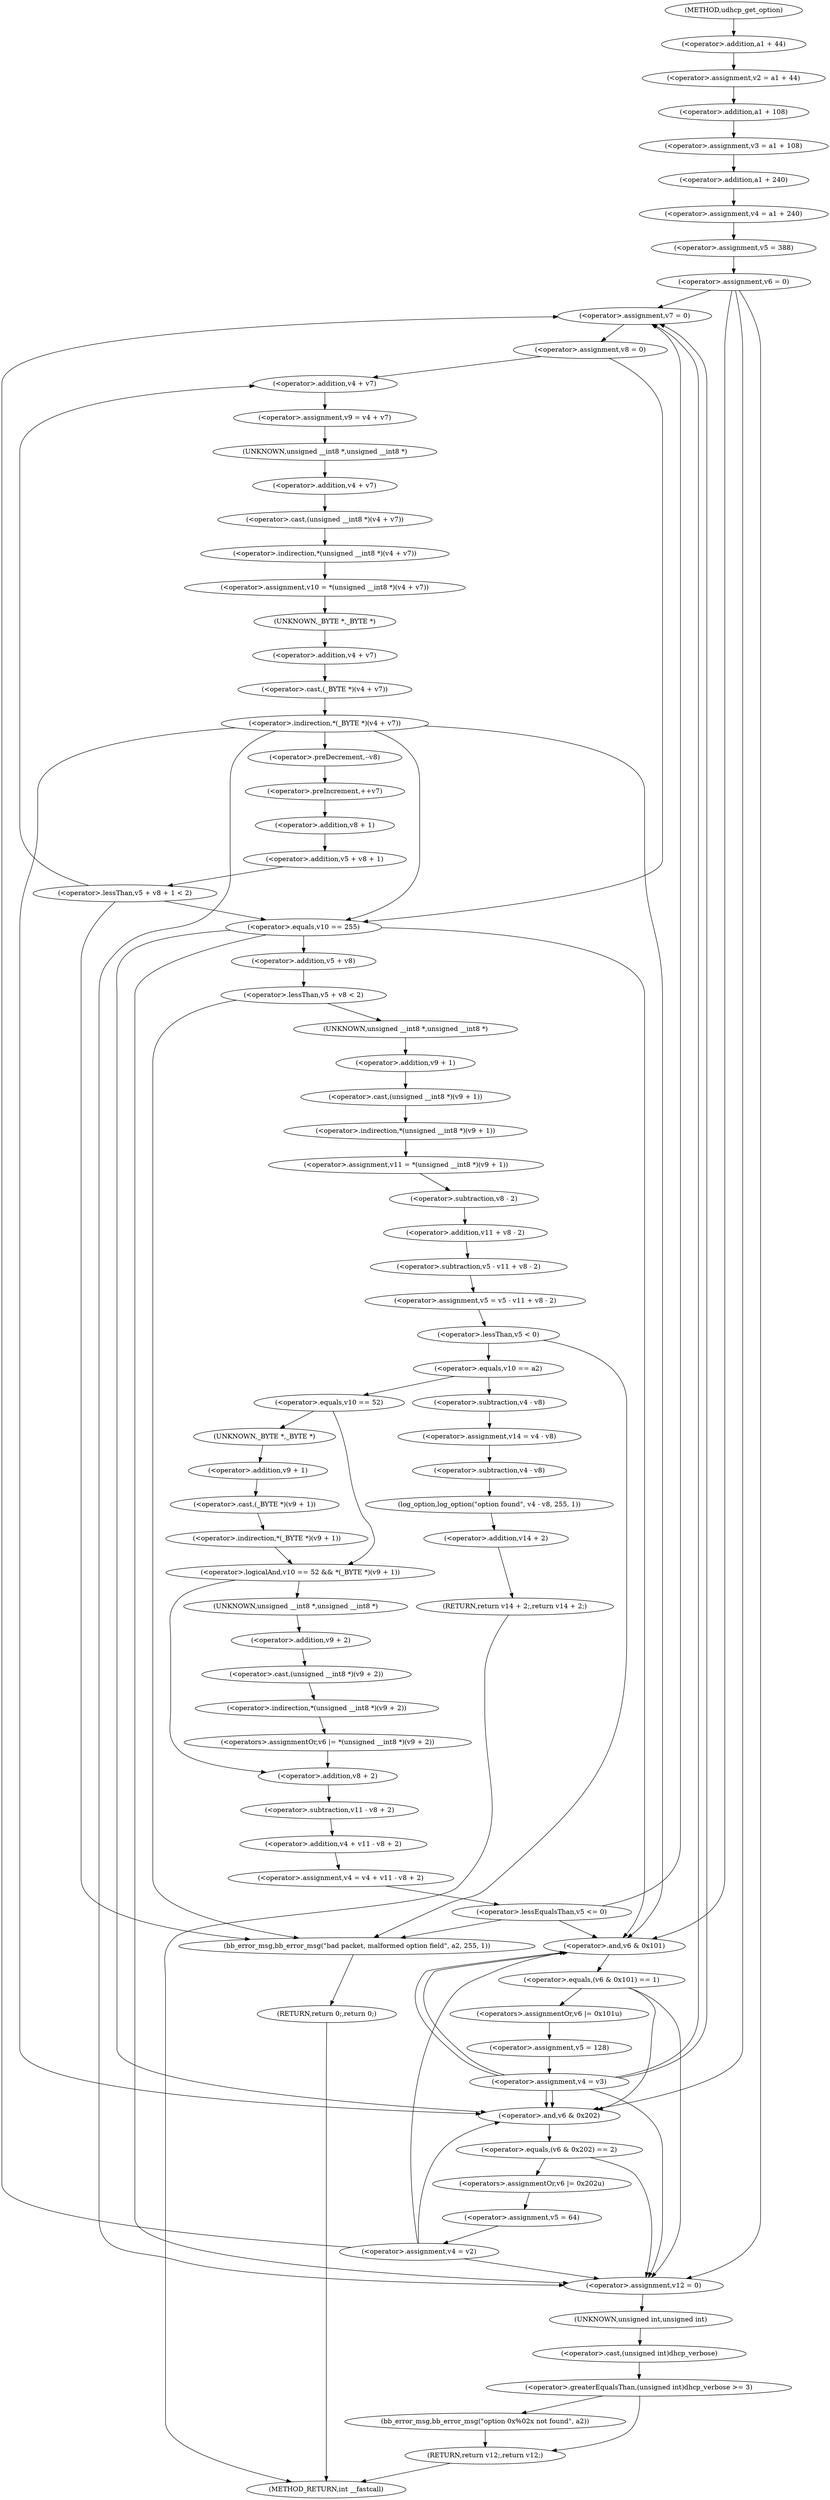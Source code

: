 digraph udhcp_get_option {  
"1000129" [label = "(<operator>.assignment,v2 = a1 + 44)" ]
"1000131" [label = "(<operator>.addition,a1 + 44)" ]
"1000134" [label = "(<operator>.assignment,v3 = a1 + 108)" ]
"1000136" [label = "(<operator>.addition,a1 + 108)" ]
"1000139" [label = "(<operator>.assignment,v4 = a1 + 240)" ]
"1000141" [label = "(<operator>.addition,a1 + 240)" ]
"1000144" [label = "(<operator>.assignment,v5 = 388)" ]
"1000147" [label = "(<operator>.assignment,v6 = 0)" ]
"1000159" [label = "(<operator>.assignment,v7 = 0)" ]
"1000162" [label = "(<operator>.assignment,v8 = 0)" ]
"1000168" [label = "(<operator>.assignment,v9 = v4 + v7)" ]
"1000170" [label = "(<operator>.addition,v4 + v7)" ]
"1000173" [label = "(<operator>.assignment,v10 = *(unsigned __int8 *)(v4 + v7))" ]
"1000175" [label = "(<operator>.indirection,*(unsigned __int8 *)(v4 + v7))" ]
"1000176" [label = "(<operator>.cast,(unsigned __int8 *)(v4 + v7))" ]
"1000177" [label = "(UNKNOWN,unsigned __int8 *,unsigned __int8 *)" ]
"1000178" [label = "(<operator>.addition,v4 + v7)" ]
"1000182" [label = "(<operator>.indirection,*(_BYTE *)(v4 + v7))" ]
"1000183" [label = "(<operator>.cast,(_BYTE *)(v4 + v7))" ]
"1000184" [label = "(UNKNOWN,_BYTE *,_BYTE *)" ]
"1000185" [label = "(<operator>.addition,v4 + v7)" ]
"1000189" [label = "(<operator>.preDecrement,--v8)" ]
"1000191" [label = "(<operator>.preIncrement,++v7)" ]
"1000194" [label = "(<operator>.lessThan,v5 + v8 + 1 < 2)" ]
"1000195" [label = "(<operator>.addition,v5 + v8 + 1)" ]
"1000197" [label = "(<operator>.addition,v8 + 1)" ]
"1000203" [label = "(<operator>.equals,v10 == 255)" ]
"1000208" [label = "(<operator>.lessThan,v5 + v8 < 2)" ]
"1000209" [label = "(<operator>.addition,v5 + v8)" ]
"1000214" [label = "(<operator>.assignment,v11 = *(unsigned __int8 *)(v9 + 1))" ]
"1000216" [label = "(<operator>.indirection,*(unsigned __int8 *)(v9 + 1))" ]
"1000217" [label = "(<operator>.cast,(unsigned __int8 *)(v9 + 1))" ]
"1000218" [label = "(UNKNOWN,unsigned __int8 *,unsigned __int8 *)" ]
"1000219" [label = "(<operator>.addition,v9 + 1)" ]
"1000222" [label = "(<operator>.assignment,v5 = v5 - v11 + v8 - 2)" ]
"1000224" [label = "(<operator>.subtraction,v5 - v11 + v8 - 2)" ]
"1000226" [label = "(<operator>.addition,v11 + v8 - 2)" ]
"1000228" [label = "(<operator>.subtraction,v8 - 2)" ]
"1000232" [label = "(<operator>.lessThan,v5 < 0)" ]
"1000237" [label = "(<operator>.equals,v10 == a2)" ]
"1000241" [label = "(<operator>.assignment,v14 = v4 - v8)" ]
"1000243" [label = "(<operator>.subtraction,v4 - v8)" ]
"1000246" [label = "(log_option,log_option(\"option found\", v4 - v8, 255, 1))" ]
"1000248" [label = "(<operator>.subtraction,v4 - v8)" ]
"1000253" [label = "(RETURN,return v14 + 2;,return v14 + 2;)" ]
"1000254" [label = "(<operator>.addition,v14 + 2)" ]
"1000258" [label = "(<operator>.logicalAnd,v10 == 52 && *(_BYTE *)(v9 + 1))" ]
"1000259" [label = "(<operator>.equals,v10 == 52)" ]
"1000262" [label = "(<operator>.indirection,*(_BYTE *)(v9 + 1))" ]
"1000263" [label = "(<operator>.cast,(_BYTE *)(v9 + 1))" ]
"1000264" [label = "(UNKNOWN,_BYTE *,_BYTE *)" ]
"1000265" [label = "(<operator>.addition,v9 + 1)" ]
"1000268" [label = "(<operators>.assignmentOr,v6 |= *(unsigned __int8 *)(v9 + 2))" ]
"1000270" [label = "(<operator>.indirection,*(unsigned __int8 *)(v9 + 2))" ]
"1000271" [label = "(<operator>.cast,(unsigned __int8 *)(v9 + 2))" ]
"1000272" [label = "(UNKNOWN,unsigned __int8 *,unsigned __int8 *)" ]
"1000273" [label = "(<operator>.addition,v9 + 2)" ]
"1000276" [label = "(<operator>.assignment,v4 = v4 + v11 - v8 + 2)" ]
"1000278" [label = "(<operator>.addition,v4 + v11 - v8 + 2)" ]
"1000280" [label = "(<operator>.subtraction,v11 - v8 + 2)" ]
"1000282" [label = "(<operator>.addition,v8 + 2)" ]
"1000286" [label = "(<operator>.lessEqualsThan,v5 <= 0)" ]
"1000291" [label = "(bb_error_msg,bb_error_msg(\"bad packet, malformed option field\", a2, 255, 1))" ]
"1000296" [label = "(RETURN,return 0;,return 0;)" ]
"1000299" [label = "(<operator>.equals,(v6 & 0x101) == 1)" ]
"1000300" [label = "(<operator>.and,v6 & 0x101)" ]
"1000305" [label = "(<operators>.assignmentOr,v6 |= 0x101u)" ]
"1000308" [label = "(<operator>.assignment,v5 = 128)" ]
"1000311" [label = "(<operator>.assignment,v4 = v3)" ]
"1000317" [label = "(<operator>.equals,(v6 & 0x202) == 2)" ]
"1000318" [label = "(<operator>.and,v6 & 0x202)" ]
"1000323" [label = "(<operators>.assignmentOr,v6 |= 0x202u)" ]
"1000326" [label = "(<operator>.assignment,v5 = 64)" ]
"1000329" [label = "(<operator>.assignment,v4 = v2)" ]
"1000334" [label = "(<operator>.assignment,v12 = 0)" ]
"1000338" [label = "(<operator>.greaterEqualsThan,(unsigned int)dhcp_verbose >= 3)" ]
"1000339" [label = "(<operator>.cast,(unsigned int)dhcp_verbose)" ]
"1000340" [label = "(UNKNOWN,unsigned int,unsigned int)" ]
"1000343" [label = "(bb_error_msg,bb_error_msg(\"option 0x%02x not found\", a2))" ]
"1000346" [label = "(RETURN,return v12;,return v12;)" ]
"1000113" [label = "(METHOD,udhcp_get_option)" ]
"1000348" [label = "(METHOD_RETURN,int __fastcall)" ]
  "1000129" -> "1000136" 
  "1000131" -> "1000129" 
  "1000134" -> "1000141" 
  "1000136" -> "1000134" 
  "1000139" -> "1000144" 
  "1000141" -> "1000139" 
  "1000144" -> "1000147" 
  "1000147" -> "1000159" 
  "1000147" -> "1000300" 
  "1000147" -> "1000318" 
  "1000147" -> "1000334" 
  "1000159" -> "1000162" 
  "1000162" -> "1000170" 
  "1000162" -> "1000203" 
  "1000168" -> "1000177" 
  "1000170" -> "1000168" 
  "1000173" -> "1000184" 
  "1000175" -> "1000173" 
  "1000176" -> "1000175" 
  "1000177" -> "1000178" 
  "1000178" -> "1000176" 
  "1000182" -> "1000203" 
  "1000182" -> "1000300" 
  "1000182" -> "1000318" 
  "1000182" -> "1000334" 
  "1000182" -> "1000189" 
  "1000183" -> "1000182" 
  "1000184" -> "1000185" 
  "1000185" -> "1000183" 
  "1000189" -> "1000191" 
  "1000191" -> "1000197" 
  "1000194" -> "1000170" 
  "1000194" -> "1000203" 
  "1000194" -> "1000291" 
  "1000195" -> "1000194" 
  "1000197" -> "1000195" 
  "1000203" -> "1000300" 
  "1000203" -> "1000318" 
  "1000203" -> "1000334" 
  "1000203" -> "1000209" 
  "1000208" -> "1000291" 
  "1000208" -> "1000218" 
  "1000209" -> "1000208" 
  "1000214" -> "1000228" 
  "1000216" -> "1000214" 
  "1000217" -> "1000216" 
  "1000218" -> "1000219" 
  "1000219" -> "1000217" 
  "1000222" -> "1000232" 
  "1000224" -> "1000222" 
  "1000226" -> "1000224" 
  "1000228" -> "1000226" 
  "1000232" -> "1000291" 
  "1000232" -> "1000237" 
  "1000237" -> "1000243" 
  "1000237" -> "1000259" 
  "1000241" -> "1000248" 
  "1000243" -> "1000241" 
  "1000246" -> "1000254" 
  "1000248" -> "1000246" 
  "1000253" -> "1000348" 
  "1000254" -> "1000253" 
  "1000258" -> "1000272" 
  "1000258" -> "1000282" 
  "1000259" -> "1000264" 
  "1000259" -> "1000258" 
  "1000262" -> "1000258" 
  "1000263" -> "1000262" 
  "1000264" -> "1000265" 
  "1000265" -> "1000263" 
  "1000268" -> "1000282" 
  "1000270" -> "1000268" 
  "1000271" -> "1000270" 
  "1000272" -> "1000273" 
  "1000273" -> "1000271" 
  "1000276" -> "1000286" 
  "1000278" -> "1000276" 
  "1000280" -> "1000278" 
  "1000282" -> "1000280" 
  "1000286" -> "1000159" 
  "1000286" -> "1000300" 
  "1000286" -> "1000291" 
  "1000291" -> "1000296" 
  "1000296" -> "1000348" 
  "1000299" -> "1000305" 
  "1000299" -> "1000318" 
  "1000299" -> "1000334" 
  "1000300" -> "1000299" 
  "1000305" -> "1000308" 
  "1000308" -> "1000311" 
  "1000311" -> "1000159" 
  "1000311" -> "1000300" 
  "1000311" -> "1000318" 
  "1000311" -> "1000334" 
  "1000311" -> "1000159" 
  "1000311" -> "1000300" 
  "1000311" -> "1000318" 
  "1000317" -> "1000323" 
  "1000317" -> "1000334" 
  "1000318" -> "1000317" 
  "1000323" -> "1000326" 
  "1000326" -> "1000329" 
  "1000329" -> "1000159" 
  "1000329" -> "1000300" 
  "1000329" -> "1000318" 
  "1000329" -> "1000334" 
  "1000334" -> "1000340" 
  "1000338" -> "1000343" 
  "1000338" -> "1000346" 
  "1000339" -> "1000338" 
  "1000340" -> "1000339" 
  "1000343" -> "1000346" 
  "1000346" -> "1000348" 
  "1000113" -> "1000131" 
}
